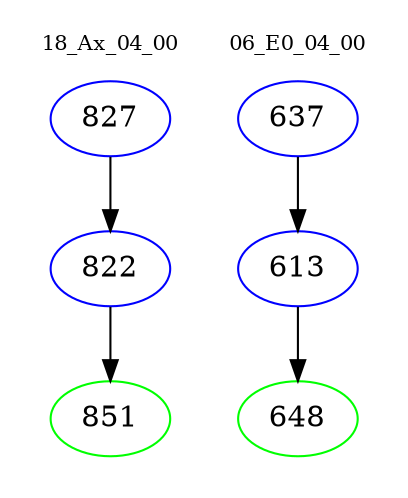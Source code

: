 digraph{
subgraph cluster_0 {
color = white
label = "18_Ax_04_00";
fontsize=10;
T0_827 [label="827", color="blue"]
T0_827 -> T0_822 [color="black"]
T0_822 [label="822", color="blue"]
T0_822 -> T0_851 [color="black"]
T0_851 [label="851", color="green"]
}
subgraph cluster_1 {
color = white
label = "06_E0_04_00";
fontsize=10;
T1_637 [label="637", color="blue"]
T1_637 -> T1_613 [color="black"]
T1_613 [label="613", color="blue"]
T1_613 -> T1_648 [color="black"]
T1_648 [label="648", color="green"]
}
}
